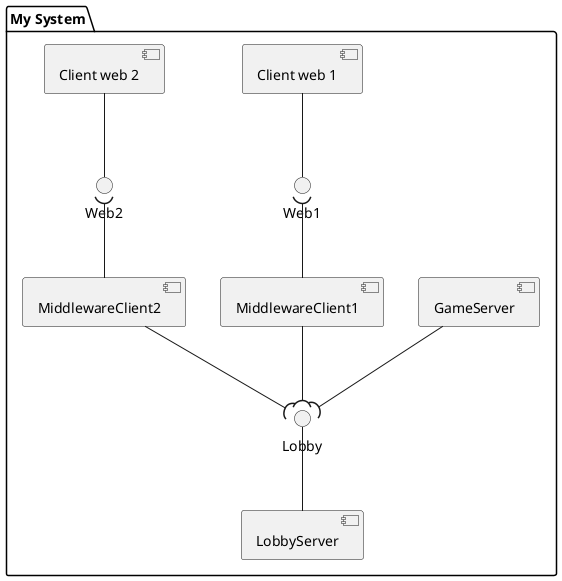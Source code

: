 @startuml

package "My System" {
interface Web1
interface Web2
interface Lobby

[GameServer]

[LobbyServer]

[MiddlewareClient1]
[MiddlewareClient2]

[Client web 1]
[Client web 2]
}


[LobbyServer] -up-() Lobby

[GameServer] --( Lobby
MiddlewareClient1 --( Lobby
MiddlewareClient2 --( Lobby

[Client web 1] --() Web1
Web1 )-- [MiddlewareClient1]

[Client web 2] --() Web2
Web2 )-- [MiddlewareClient2]

@enduml
